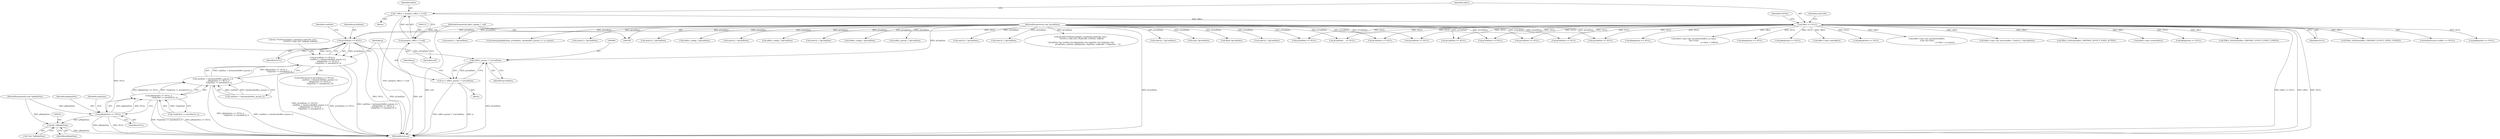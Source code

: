 digraph "0_Android_aeea52da00d210587fb3ed895de3d5f2e0264c88_9@pointer" {
"1000467" [label="(Call,pCmdData == NULL)"];
"1000104" [label="(MethodParameterIn,void *pCmdData)"];
"1000117" [label="(Call,effect == NULL)"];
"1000109" [label="(Call,* effect = (preproc_effect_t *) self)"];
"1000111" [label="(Call,(preproc_effect_t *) self)"];
"1000101" [label="(MethodParameterIn,effect_handle_t  self)"];
"1000466" [label="(Call,pCmdData == NULL||\n                    cmdSize < (int)sizeof(effect_param_t) ||\n                    pReplyData == NULL ||\n                     *replySize != sizeof(int32_t))"];
"1000478" [label="(Call,pReplyData == NULL)"];
"1000477" [label="(Call,pReplyData == NULL ||\n                     *replySize != sizeof(int32_t))"];
"1000470" [label="(Call,cmdSize < (int)sizeof(effect_param_t) ||\n                    pReplyData == NULL ||\n                     *replySize != sizeof(int32_t))"];
"1000520" [label="(Call,(int *)pReplyData)"];
"1000495" [label="(Call,(effect_param_t *) pCmdData)"];
"1000493" [label="(Call,*p = (effect_param_t *) pCmdData)"];
"1000497" [label="(Identifier,pCmdData)"];
"1000883" [label="(Call,(uint32_t *)pCmdData)"];
"1000119" [label="(Identifier,NULL)"];
"1001183" [label="(Call,(uint32_t *)pCmdData)"];
"1000246" [label="(Call,Effect_SetState(effect, PREPROC_EFFECT_STATE_CONFIG))"];
"1001159" [label="(Call,ALOGE(\"PreProcessingFx_Command cmdCode Case: \"\n \"EFFECT_CMD_SET_FEATURE_CONFIG: ERROR\n\"\n \"pCmdData %p cmdSize %d pReplyData %p replySize %p *replySize %d\",\n                        pCmdData, cmdSize, pReplyData, replySize, replySize ? *replySize : -1))"];
"1000104" [label="(MethodParameterIn,void *pCmdData)"];
"1000470" [label="(Call,cmdSize < (int)sizeof(effect_param_t) ||\n                    pReplyData == NULL ||\n                     *replySize != sizeof(int32_t))"];
"1000520" [label="(Call,(int *)pReplyData)"];
"1000501" [label="(Identifier,p)"];
"1000494" [label="(Identifier,p)"];
"1000116" [label="(ControlStructure,if (effect == NULL))"];
"1000478" [label="(Call,pReplyData == NULL)"];
"1000111" [label="(Call,(preproc_effect_t *) self)"];
"1000393" [label="(Call,(effect_param_t *)pCmdData)"];
"1000326" [label="(Call,pReplyData == NULL)"];
"1000852" [label="(Call,pCmdData == NULL)"];
"1000915" [label="(Call,(uint32_t *)pCmdData)"];
"1000481" [label="(Call,*replySize != sizeof(int32_t))"];
"1000162" [label="(Call,pCmdData    == NULL)"];
"1001030" [label="(Call,pCmdData == NULL)"];
"1000130" [label="(Call,pReplyData == NULL)"];
"1000465" [label="(ControlStructure,if (pCmdData == NULL||\n                    cmdSize < (int)sizeof(effect_param_t) ||\n                    pReplyData == NULL ||\n                     *replySize != sizeof(int32_t)))"];
"1000628" [label="(Call,pCmdData == NULL)"];
"1000751" [label="(Call,(char *)pCmdData)"];
"1000109" [label="(Call,* effect = (preproc_effect_t *) self)"];
"1000107" [label="(Block,)"];
"1000125" [label="(Identifier,cmdCode)"];
"1000656" [label="(Call,(bool *)pCmdData)"];
"1000437" [label="(Call,effect->ops->get_parameter(effect, p->data,\n &p->vsize,\n                                                       p->data + voffset))"];
"1000541" [label="(Call,pReplyData == NULL)"];
"1000480" [label="(Identifier,NULL)"];
"1001202" [label="(Call,(uint32_t *)pCmdData)"];
"1000795" [label="(Call,pReplyData == NULL)"];
"1000472" [label="(Identifier,cmdSize)"];
"1000468" [label="(Identifier,pCmdData)"];
"1000714" [label="(Call,pCmdData == NULL)"];
"1001253" [label="(Call,(uint32_t *)pCmdData)"];
"1000464" [label="(Block,)"];
"1000471" [label="(Call,cmdSize < (int)sizeof(effect_param_t))"];
"1000396" [label="(Call,memcpy(pReplyData, pCmdData, sizeof(effect_param_t) + p->psize))"];
"1001259" [label="(Call,(uint32_t *)pCmdData)"];
"1000617" [label="(Call,(uint32_t *)pCmdData)"];
"1000149" [label="(Call,effect->ops->init(effect))"];
"1000363" [label="(Call,pCmdData == NULL)"];
"1000567" [label="(Call,pReplyData == NULL)"];
"1000310" [label="(Call,(effect_config_t *)pCmdData)"];
"1000523" [label="(Call,effect->ops->set_parameter(effect,\n (void *)p->data,\n                                                                p->data + p->psize))"];
"1000110" [label="(Identifier,effect)"];
"1000466" [label="(Call,pCmdData == NULL||\n                    cmdSize < (int)sizeof(effect_param_t) ||\n                    pReplyData == NULL ||\n                     *replySize != sizeof(int32_t))"];
"1000278" [label="(Call,pCmdData == NULL)"];
"1001295" [label="(MethodReturn,int)"];
"1001064" [label="(Call,(uint32_t *)pCmdData)"];
"1000614" [label="(Call,effect->ops->set_device(effect, *(uint32_t *)pCmdData))"];
"1000477" [label="(Call,pReplyData == NULL ||\n                     *replySize != sizeof(int32_t))"];
"1000469" [label="(Identifier,NULL)"];
"1000113" [label="(Identifier,self)"];
"1000344" [label="(Call,(effect_config_t *)pCmdData)"];
"1001134" [label="(Call,pCmdData == NULL)"];
"1000467" [label="(Call,pCmdData == NULL)"];
"1000560" [label="(Call,Effect_SetState(effect, PREPROC_EFFECT_STATE_ACTIVE))"];
"1001224" [label="(Call,(uint32_t *)pCmdData)"];
"1000488" [label="(Literal,\"PreProcessingFx_Command cmdCode Case: \"\n                         \"EFFECT_CMD_SET_PARAM: ERROR\")"];
"1000101" [label="(MethodParameterIn,effect_handle_t  self)"];
"1000212" [label="(Call,(effect_config_t *)pCmdData)"];
"1000356" [label="(Call,effect->ops->reset(effect))"];
"1000519" [label="(Call,*(int *)pReplyData)"];
"1000253" [label="(Call,pReplyData == NULL)"];
"1000479" [label="(Identifier,pReplyData)"];
"1000495" [label="(Call,(effect_param_t *) pCmdData)"];
"1000586" [label="(Call,Effect_SetState(effect, PREPROC_EFFECT_STATE_CONFIG))"];
"1000106" [label="(MethodParameterIn,void *pReplyData)"];
"1000594" [label="(Call,pCmdData == NULL)"];
"1000118" [label="(Identifier,effect)"];
"1000483" [label="(Identifier,replySize)"];
"1000493" [label="(Call,*p = (effect_param_t *) pCmdData)"];
"1000123" [label="(Identifier,EINVAL)"];
"1000522" [label="(Identifier,pReplyData)"];
"1000117" [label="(Call,effect == NULL)"];
"1000467" -> "1000466"  [label="AST: "];
"1000467" -> "1000469"  [label="CFG: "];
"1000468" -> "1000467"  [label="AST: "];
"1000469" -> "1000467"  [label="AST: "];
"1000472" -> "1000467"  [label="CFG: "];
"1000466" -> "1000467"  [label="CFG: "];
"1000467" -> "1001295"  [label="DDG: pCmdData"];
"1000467" -> "1001295"  [label="DDG: NULL"];
"1000467" -> "1000466"  [label="DDG: pCmdData"];
"1000467" -> "1000466"  [label="DDG: NULL"];
"1000104" -> "1000467"  [label="DDG: pCmdData"];
"1000117" -> "1000467"  [label="DDG: NULL"];
"1000467" -> "1000478"  [label="DDG: NULL"];
"1000467" -> "1000495"  [label="DDG: pCmdData"];
"1000104" -> "1000100"  [label="AST: "];
"1000104" -> "1001295"  [label="DDG: pCmdData"];
"1000104" -> "1000162"  [label="DDG: pCmdData"];
"1000104" -> "1000212"  [label="DDG: pCmdData"];
"1000104" -> "1000278"  [label="DDG: pCmdData"];
"1000104" -> "1000310"  [label="DDG: pCmdData"];
"1000104" -> "1000344"  [label="DDG: pCmdData"];
"1000104" -> "1000363"  [label="DDG: pCmdData"];
"1000104" -> "1000393"  [label="DDG: pCmdData"];
"1000104" -> "1000396"  [label="DDG: pCmdData"];
"1000104" -> "1000495"  [label="DDG: pCmdData"];
"1000104" -> "1000594"  [label="DDG: pCmdData"];
"1000104" -> "1000617"  [label="DDG: pCmdData"];
"1000104" -> "1000628"  [label="DDG: pCmdData"];
"1000104" -> "1000656"  [label="DDG: pCmdData"];
"1000104" -> "1000714"  [label="DDG: pCmdData"];
"1000104" -> "1000751"  [label="DDG: pCmdData"];
"1000104" -> "1000852"  [label="DDG: pCmdData"];
"1000104" -> "1000883"  [label="DDG: pCmdData"];
"1000104" -> "1000915"  [label="DDG: pCmdData"];
"1000104" -> "1001030"  [label="DDG: pCmdData"];
"1000104" -> "1001064"  [label="DDG: pCmdData"];
"1000104" -> "1001134"  [label="DDG: pCmdData"];
"1000104" -> "1001159"  [label="DDG: pCmdData"];
"1000104" -> "1001183"  [label="DDG: pCmdData"];
"1000104" -> "1001202"  [label="DDG: pCmdData"];
"1000104" -> "1001224"  [label="DDG: pCmdData"];
"1000104" -> "1001253"  [label="DDG: pCmdData"];
"1000104" -> "1001259"  [label="DDG: pCmdData"];
"1000117" -> "1000116"  [label="AST: "];
"1000117" -> "1000119"  [label="CFG: "];
"1000118" -> "1000117"  [label="AST: "];
"1000119" -> "1000117"  [label="AST: "];
"1000123" -> "1000117"  [label="CFG: "];
"1000125" -> "1000117"  [label="CFG: "];
"1000117" -> "1001295"  [label="DDG: effect == NULL"];
"1000117" -> "1001295"  [label="DDG: effect"];
"1000117" -> "1001295"  [label="DDG: NULL"];
"1000109" -> "1000117"  [label="DDG: effect"];
"1000117" -> "1000130"  [label="DDG: NULL"];
"1000117" -> "1000149"  [label="DDG: effect"];
"1000117" -> "1000162"  [label="DDG: NULL"];
"1000117" -> "1000246"  [label="DDG: effect"];
"1000117" -> "1000253"  [label="DDG: NULL"];
"1000117" -> "1000278"  [label="DDG: NULL"];
"1000117" -> "1000326"  [label="DDG: NULL"];
"1000117" -> "1000356"  [label="DDG: effect"];
"1000117" -> "1000363"  [label="DDG: NULL"];
"1000117" -> "1000437"  [label="DDG: effect"];
"1000117" -> "1000523"  [label="DDG: effect"];
"1000117" -> "1000541"  [label="DDG: NULL"];
"1000117" -> "1000560"  [label="DDG: effect"];
"1000117" -> "1000567"  [label="DDG: NULL"];
"1000117" -> "1000586"  [label="DDG: effect"];
"1000117" -> "1000594"  [label="DDG: NULL"];
"1000117" -> "1000614"  [label="DDG: effect"];
"1000117" -> "1000628"  [label="DDG: NULL"];
"1000117" -> "1000714"  [label="DDG: NULL"];
"1000117" -> "1000795"  [label="DDG: NULL"];
"1000117" -> "1000852"  [label="DDG: NULL"];
"1000117" -> "1001030"  [label="DDG: NULL"];
"1000117" -> "1001134"  [label="DDG: NULL"];
"1000109" -> "1000107"  [label="AST: "];
"1000109" -> "1000111"  [label="CFG: "];
"1000110" -> "1000109"  [label="AST: "];
"1000111" -> "1000109"  [label="AST: "];
"1000118" -> "1000109"  [label="CFG: "];
"1000109" -> "1001295"  [label="DDG: (preproc_effect_t *) self"];
"1000111" -> "1000109"  [label="DDG: self"];
"1000111" -> "1000113"  [label="CFG: "];
"1000112" -> "1000111"  [label="AST: "];
"1000113" -> "1000111"  [label="AST: "];
"1000111" -> "1001295"  [label="DDG: self"];
"1000101" -> "1000111"  [label="DDG: self"];
"1000101" -> "1000100"  [label="AST: "];
"1000101" -> "1001295"  [label="DDG: self"];
"1000466" -> "1000465"  [label="AST: "];
"1000466" -> "1000470"  [label="CFG: "];
"1000470" -> "1000466"  [label="AST: "];
"1000488" -> "1000466"  [label="CFG: "];
"1000494" -> "1000466"  [label="CFG: "];
"1000466" -> "1001295"  [label="DDG: pCmdData == NULL"];
"1000466" -> "1001295"  [label="DDG: cmdSize < (int)sizeof(effect_param_t) ||\n                    pReplyData == NULL ||\n                     *replySize != sizeof(int32_t)"];
"1000466" -> "1001295"  [label="DDG: pCmdData == NULL||\n                    cmdSize < (int)sizeof(effect_param_t) ||\n                    pReplyData == NULL ||\n                     *replySize != sizeof(int32_t)"];
"1000470" -> "1000466"  [label="DDG: cmdSize < (int)sizeof(effect_param_t)"];
"1000470" -> "1000466"  [label="DDG: pReplyData == NULL ||\n                     *replySize != sizeof(int32_t)"];
"1000478" -> "1000477"  [label="AST: "];
"1000478" -> "1000480"  [label="CFG: "];
"1000479" -> "1000478"  [label="AST: "];
"1000480" -> "1000478"  [label="AST: "];
"1000483" -> "1000478"  [label="CFG: "];
"1000477" -> "1000478"  [label="CFG: "];
"1000478" -> "1001295"  [label="DDG: pReplyData"];
"1000478" -> "1001295"  [label="DDG: NULL"];
"1000478" -> "1000477"  [label="DDG: pReplyData"];
"1000478" -> "1000477"  [label="DDG: NULL"];
"1000106" -> "1000478"  [label="DDG: pReplyData"];
"1000478" -> "1000520"  [label="DDG: pReplyData"];
"1000477" -> "1000470"  [label="AST: "];
"1000477" -> "1000481"  [label="CFG: "];
"1000481" -> "1000477"  [label="AST: "];
"1000470" -> "1000477"  [label="CFG: "];
"1000477" -> "1001295"  [label="DDG: *replySize != sizeof(int32_t)"];
"1000477" -> "1001295"  [label="DDG: pReplyData == NULL"];
"1000477" -> "1000470"  [label="DDG: pReplyData == NULL"];
"1000477" -> "1000470"  [label="DDG: *replySize != sizeof(int32_t)"];
"1000481" -> "1000477"  [label="DDG: *replySize"];
"1000470" -> "1000471"  [label="CFG: "];
"1000471" -> "1000470"  [label="AST: "];
"1000470" -> "1001295"  [label="DDG: pReplyData == NULL ||\n                     *replySize != sizeof(int32_t)"];
"1000470" -> "1001295"  [label="DDG: cmdSize < (int)sizeof(effect_param_t)"];
"1000471" -> "1000470"  [label="DDG: cmdSize"];
"1000471" -> "1000470"  [label="DDG: (int)sizeof(effect_param_t)"];
"1000520" -> "1000519"  [label="AST: "];
"1000520" -> "1000522"  [label="CFG: "];
"1000521" -> "1000520"  [label="AST: "];
"1000522" -> "1000520"  [label="AST: "];
"1000519" -> "1000520"  [label="CFG: "];
"1000520" -> "1001295"  [label="DDG: pReplyData"];
"1000106" -> "1000520"  [label="DDG: pReplyData"];
"1000495" -> "1000493"  [label="AST: "];
"1000495" -> "1000497"  [label="CFG: "];
"1000496" -> "1000495"  [label="AST: "];
"1000497" -> "1000495"  [label="AST: "];
"1000493" -> "1000495"  [label="CFG: "];
"1000495" -> "1001295"  [label="DDG: pCmdData"];
"1000495" -> "1000493"  [label="DDG: pCmdData"];
"1000493" -> "1000464"  [label="AST: "];
"1000494" -> "1000493"  [label="AST: "];
"1000501" -> "1000493"  [label="CFG: "];
"1000493" -> "1001295"  [label="DDG: p"];
"1000493" -> "1001295"  [label="DDG: (effect_param_t *) pCmdData"];
}
